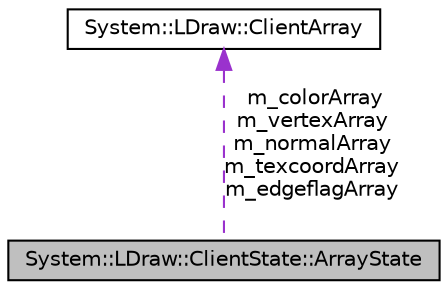 digraph G
{
  edge [fontname="Helvetica",fontsize="10",labelfontname="Helvetica",labelfontsize="10"];
  node [fontname="Helvetica",fontsize="10",shape=record];
  Node1 [label="System::LDraw::ClientState::ArrayState",height=0.2,width=0.4,color="black", fillcolor="grey75", style="filled" fontcolor="black"];
  Node2 -> Node1 [dir="back",color="darkorchid3",fontsize="10",style="dashed",label=" m_colorArray\nm_vertexArray\nm_normalArray\nm_texcoordArray\nm_edgeflagArray" ,fontname="Helvetica"];
  Node2 [label="System::LDraw::ClientArray",height=0.2,width=0.4,color="black", fillcolor="white", style="filled",URL="$class_system_1_1_l_draw_1_1_client_array.html"];
}
